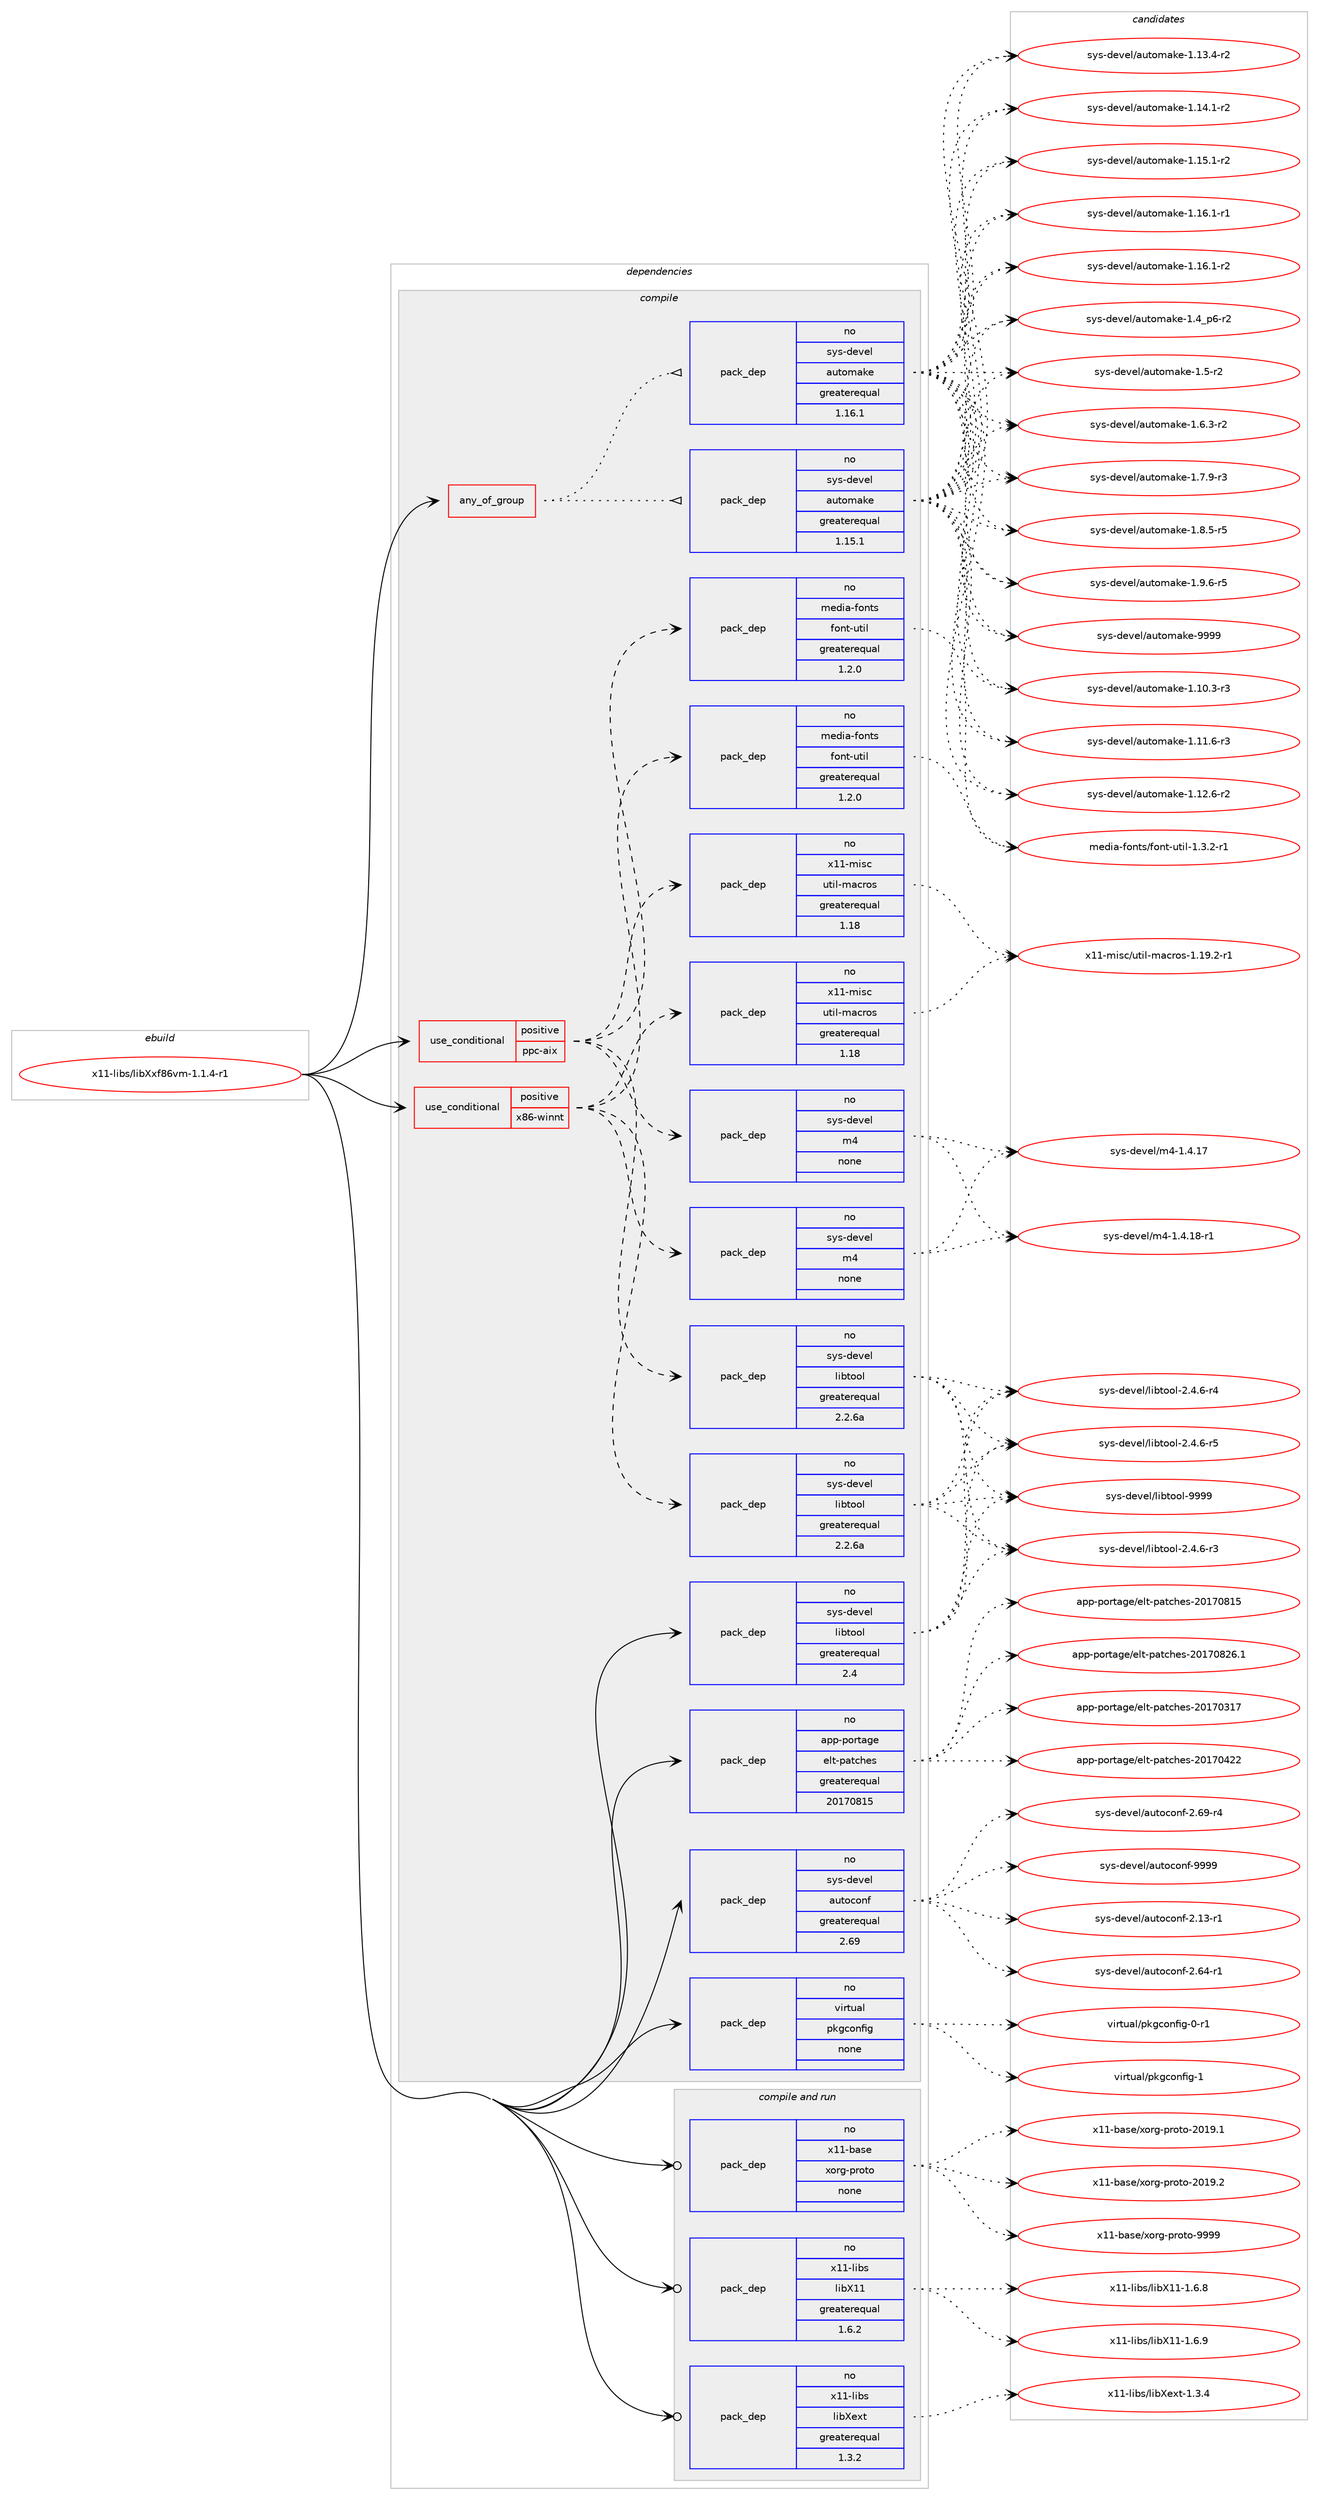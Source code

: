 digraph prolog {

# *************
# Graph options
# *************

newrank=true;
concentrate=true;
compound=true;
graph [rankdir=LR,fontname=Helvetica,fontsize=10,ranksep=1.5];#, ranksep=2.5, nodesep=0.2];
edge  [arrowhead=vee];
node  [fontname=Helvetica,fontsize=10];

# **********
# The ebuild
# **********

subgraph cluster_leftcol {
color=gray;
rank=same;
label=<<i>ebuild</i>>;
id [label="x11-libs/libXxf86vm-1.1.4-r1", color=red, width=4, href="../x11-libs/libXxf86vm-1.1.4-r1.svg"];
}

# ****************
# The dependencies
# ****************

subgraph cluster_midcol {
color=gray;
label=<<i>dependencies</i>>;
subgraph cluster_compile {
fillcolor="#eeeeee";
style=filled;
label=<<i>compile</i>>;
subgraph any15981 {
dependency916568 [label=<<TABLE BORDER="0" CELLBORDER="1" CELLSPACING="0" CELLPADDING="4"><TR><TD CELLPADDING="10">any_of_group</TD></TR></TABLE>>, shape=none, color=red];subgraph pack680591 {
dependency916569 [label=<<TABLE BORDER="0" CELLBORDER="1" CELLSPACING="0" CELLPADDING="4" WIDTH="220"><TR><TD ROWSPAN="6" CELLPADDING="30">pack_dep</TD></TR><TR><TD WIDTH="110">no</TD></TR><TR><TD>sys-devel</TD></TR><TR><TD>automake</TD></TR><TR><TD>greaterequal</TD></TR><TR><TD>1.16.1</TD></TR></TABLE>>, shape=none, color=blue];
}
dependency916568:e -> dependency916569:w [weight=20,style="dotted",arrowhead="oinv"];
subgraph pack680592 {
dependency916570 [label=<<TABLE BORDER="0" CELLBORDER="1" CELLSPACING="0" CELLPADDING="4" WIDTH="220"><TR><TD ROWSPAN="6" CELLPADDING="30">pack_dep</TD></TR><TR><TD WIDTH="110">no</TD></TR><TR><TD>sys-devel</TD></TR><TR><TD>automake</TD></TR><TR><TD>greaterequal</TD></TR><TR><TD>1.15.1</TD></TR></TABLE>>, shape=none, color=blue];
}
dependency916568:e -> dependency916570:w [weight=20,style="dotted",arrowhead="oinv"];
}
id:e -> dependency916568:w [weight=20,style="solid",arrowhead="vee"];
subgraph cond219409 {
dependency916571 [label=<<TABLE BORDER="0" CELLBORDER="1" CELLSPACING="0" CELLPADDING="4"><TR><TD ROWSPAN="3" CELLPADDING="10">use_conditional</TD></TR><TR><TD>positive</TD></TR><TR><TD>ppc-aix</TD></TR></TABLE>>, shape=none, color=red];
subgraph pack680593 {
dependency916572 [label=<<TABLE BORDER="0" CELLBORDER="1" CELLSPACING="0" CELLPADDING="4" WIDTH="220"><TR><TD ROWSPAN="6" CELLPADDING="30">pack_dep</TD></TR><TR><TD WIDTH="110">no</TD></TR><TR><TD>sys-devel</TD></TR><TR><TD>libtool</TD></TR><TR><TD>greaterequal</TD></TR><TR><TD>2.2.6a</TD></TR></TABLE>>, shape=none, color=blue];
}
dependency916571:e -> dependency916572:w [weight=20,style="dashed",arrowhead="vee"];
subgraph pack680594 {
dependency916573 [label=<<TABLE BORDER="0" CELLBORDER="1" CELLSPACING="0" CELLPADDING="4" WIDTH="220"><TR><TD ROWSPAN="6" CELLPADDING="30">pack_dep</TD></TR><TR><TD WIDTH="110">no</TD></TR><TR><TD>sys-devel</TD></TR><TR><TD>m4</TD></TR><TR><TD>none</TD></TR><TR><TD></TD></TR></TABLE>>, shape=none, color=blue];
}
dependency916571:e -> dependency916573:w [weight=20,style="dashed",arrowhead="vee"];
subgraph pack680595 {
dependency916574 [label=<<TABLE BORDER="0" CELLBORDER="1" CELLSPACING="0" CELLPADDING="4" WIDTH="220"><TR><TD ROWSPAN="6" CELLPADDING="30">pack_dep</TD></TR><TR><TD WIDTH="110">no</TD></TR><TR><TD>x11-misc</TD></TR><TR><TD>util-macros</TD></TR><TR><TD>greaterequal</TD></TR><TR><TD>1.18</TD></TR></TABLE>>, shape=none, color=blue];
}
dependency916571:e -> dependency916574:w [weight=20,style="dashed",arrowhead="vee"];
subgraph pack680596 {
dependency916575 [label=<<TABLE BORDER="0" CELLBORDER="1" CELLSPACING="0" CELLPADDING="4" WIDTH="220"><TR><TD ROWSPAN="6" CELLPADDING="30">pack_dep</TD></TR><TR><TD WIDTH="110">no</TD></TR><TR><TD>media-fonts</TD></TR><TR><TD>font-util</TD></TR><TR><TD>greaterequal</TD></TR><TR><TD>1.2.0</TD></TR></TABLE>>, shape=none, color=blue];
}
dependency916571:e -> dependency916575:w [weight=20,style="dashed",arrowhead="vee"];
}
id:e -> dependency916571:w [weight=20,style="solid",arrowhead="vee"];
subgraph cond219410 {
dependency916576 [label=<<TABLE BORDER="0" CELLBORDER="1" CELLSPACING="0" CELLPADDING="4"><TR><TD ROWSPAN="3" CELLPADDING="10">use_conditional</TD></TR><TR><TD>positive</TD></TR><TR><TD>x86-winnt</TD></TR></TABLE>>, shape=none, color=red];
subgraph pack680597 {
dependency916577 [label=<<TABLE BORDER="0" CELLBORDER="1" CELLSPACING="0" CELLPADDING="4" WIDTH="220"><TR><TD ROWSPAN="6" CELLPADDING="30">pack_dep</TD></TR><TR><TD WIDTH="110">no</TD></TR><TR><TD>sys-devel</TD></TR><TR><TD>libtool</TD></TR><TR><TD>greaterequal</TD></TR><TR><TD>2.2.6a</TD></TR></TABLE>>, shape=none, color=blue];
}
dependency916576:e -> dependency916577:w [weight=20,style="dashed",arrowhead="vee"];
subgraph pack680598 {
dependency916578 [label=<<TABLE BORDER="0" CELLBORDER="1" CELLSPACING="0" CELLPADDING="4" WIDTH="220"><TR><TD ROWSPAN="6" CELLPADDING="30">pack_dep</TD></TR><TR><TD WIDTH="110">no</TD></TR><TR><TD>sys-devel</TD></TR><TR><TD>m4</TD></TR><TR><TD>none</TD></TR><TR><TD></TD></TR></TABLE>>, shape=none, color=blue];
}
dependency916576:e -> dependency916578:w [weight=20,style="dashed",arrowhead="vee"];
subgraph pack680599 {
dependency916579 [label=<<TABLE BORDER="0" CELLBORDER="1" CELLSPACING="0" CELLPADDING="4" WIDTH="220"><TR><TD ROWSPAN="6" CELLPADDING="30">pack_dep</TD></TR><TR><TD WIDTH="110">no</TD></TR><TR><TD>x11-misc</TD></TR><TR><TD>util-macros</TD></TR><TR><TD>greaterequal</TD></TR><TR><TD>1.18</TD></TR></TABLE>>, shape=none, color=blue];
}
dependency916576:e -> dependency916579:w [weight=20,style="dashed",arrowhead="vee"];
subgraph pack680600 {
dependency916580 [label=<<TABLE BORDER="0" CELLBORDER="1" CELLSPACING="0" CELLPADDING="4" WIDTH="220"><TR><TD ROWSPAN="6" CELLPADDING="30">pack_dep</TD></TR><TR><TD WIDTH="110">no</TD></TR><TR><TD>media-fonts</TD></TR><TR><TD>font-util</TD></TR><TR><TD>greaterequal</TD></TR><TR><TD>1.2.0</TD></TR></TABLE>>, shape=none, color=blue];
}
dependency916576:e -> dependency916580:w [weight=20,style="dashed",arrowhead="vee"];
}
id:e -> dependency916576:w [weight=20,style="solid",arrowhead="vee"];
subgraph pack680601 {
dependency916581 [label=<<TABLE BORDER="0" CELLBORDER="1" CELLSPACING="0" CELLPADDING="4" WIDTH="220"><TR><TD ROWSPAN="6" CELLPADDING="30">pack_dep</TD></TR><TR><TD WIDTH="110">no</TD></TR><TR><TD>app-portage</TD></TR><TR><TD>elt-patches</TD></TR><TR><TD>greaterequal</TD></TR><TR><TD>20170815</TD></TR></TABLE>>, shape=none, color=blue];
}
id:e -> dependency916581:w [weight=20,style="solid",arrowhead="vee"];
subgraph pack680602 {
dependency916582 [label=<<TABLE BORDER="0" CELLBORDER="1" CELLSPACING="0" CELLPADDING="4" WIDTH="220"><TR><TD ROWSPAN="6" CELLPADDING="30">pack_dep</TD></TR><TR><TD WIDTH="110">no</TD></TR><TR><TD>sys-devel</TD></TR><TR><TD>autoconf</TD></TR><TR><TD>greaterequal</TD></TR><TR><TD>2.69</TD></TR></TABLE>>, shape=none, color=blue];
}
id:e -> dependency916582:w [weight=20,style="solid",arrowhead="vee"];
subgraph pack680603 {
dependency916583 [label=<<TABLE BORDER="0" CELLBORDER="1" CELLSPACING="0" CELLPADDING="4" WIDTH="220"><TR><TD ROWSPAN="6" CELLPADDING="30">pack_dep</TD></TR><TR><TD WIDTH="110">no</TD></TR><TR><TD>sys-devel</TD></TR><TR><TD>libtool</TD></TR><TR><TD>greaterequal</TD></TR><TR><TD>2.4</TD></TR></TABLE>>, shape=none, color=blue];
}
id:e -> dependency916583:w [weight=20,style="solid",arrowhead="vee"];
subgraph pack680604 {
dependency916584 [label=<<TABLE BORDER="0" CELLBORDER="1" CELLSPACING="0" CELLPADDING="4" WIDTH="220"><TR><TD ROWSPAN="6" CELLPADDING="30">pack_dep</TD></TR><TR><TD WIDTH="110">no</TD></TR><TR><TD>virtual</TD></TR><TR><TD>pkgconfig</TD></TR><TR><TD>none</TD></TR><TR><TD></TD></TR></TABLE>>, shape=none, color=blue];
}
id:e -> dependency916584:w [weight=20,style="solid",arrowhead="vee"];
}
subgraph cluster_compileandrun {
fillcolor="#eeeeee";
style=filled;
label=<<i>compile and run</i>>;
subgraph pack680605 {
dependency916585 [label=<<TABLE BORDER="0" CELLBORDER="1" CELLSPACING="0" CELLPADDING="4" WIDTH="220"><TR><TD ROWSPAN="6" CELLPADDING="30">pack_dep</TD></TR><TR><TD WIDTH="110">no</TD></TR><TR><TD>x11-base</TD></TR><TR><TD>xorg-proto</TD></TR><TR><TD>none</TD></TR><TR><TD></TD></TR></TABLE>>, shape=none, color=blue];
}
id:e -> dependency916585:w [weight=20,style="solid",arrowhead="odotvee"];
subgraph pack680606 {
dependency916586 [label=<<TABLE BORDER="0" CELLBORDER="1" CELLSPACING="0" CELLPADDING="4" WIDTH="220"><TR><TD ROWSPAN="6" CELLPADDING="30">pack_dep</TD></TR><TR><TD WIDTH="110">no</TD></TR><TR><TD>x11-libs</TD></TR><TR><TD>libX11</TD></TR><TR><TD>greaterequal</TD></TR><TR><TD>1.6.2</TD></TR></TABLE>>, shape=none, color=blue];
}
id:e -> dependency916586:w [weight=20,style="solid",arrowhead="odotvee"];
subgraph pack680607 {
dependency916587 [label=<<TABLE BORDER="0" CELLBORDER="1" CELLSPACING="0" CELLPADDING="4" WIDTH="220"><TR><TD ROWSPAN="6" CELLPADDING="30">pack_dep</TD></TR><TR><TD WIDTH="110">no</TD></TR><TR><TD>x11-libs</TD></TR><TR><TD>libXext</TD></TR><TR><TD>greaterequal</TD></TR><TR><TD>1.3.2</TD></TR></TABLE>>, shape=none, color=blue];
}
id:e -> dependency916587:w [weight=20,style="solid",arrowhead="odotvee"];
}
subgraph cluster_run {
fillcolor="#eeeeee";
style=filled;
label=<<i>run</i>>;
}
}

# **************
# The candidates
# **************

subgraph cluster_choices {
rank=same;
color=gray;
label=<<i>candidates</i>>;

subgraph choice680591 {
color=black;
nodesep=1;
choice11512111545100101118101108479711711611110997107101454946494846514511451 [label="sys-devel/automake-1.10.3-r3", color=red, width=4,href="../sys-devel/automake-1.10.3-r3.svg"];
choice11512111545100101118101108479711711611110997107101454946494946544511451 [label="sys-devel/automake-1.11.6-r3", color=red, width=4,href="../sys-devel/automake-1.11.6-r3.svg"];
choice11512111545100101118101108479711711611110997107101454946495046544511450 [label="sys-devel/automake-1.12.6-r2", color=red, width=4,href="../sys-devel/automake-1.12.6-r2.svg"];
choice11512111545100101118101108479711711611110997107101454946495146524511450 [label="sys-devel/automake-1.13.4-r2", color=red, width=4,href="../sys-devel/automake-1.13.4-r2.svg"];
choice11512111545100101118101108479711711611110997107101454946495246494511450 [label="sys-devel/automake-1.14.1-r2", color=red, width=4,href="../sys-devel/automake-1.14.1-r2.svg"];
choice11512111545100101118101108479711711611110997107101454946495346494511450 [label="sys-devel/automake-1.15.1-r2", color=red, width=4,href="../sys-devel/automake-1.15.1-r2.svg"];
choice11512111545100101118101108479711711611110997107101454946495446494511449 [label="sys-devel/automake-1.16.1-r1", color=red, width=4,href="../sys-devel/automake-1.16.1-r1.svg"];
choice11512111545100101118101108479711711611110997107101454946495446494511450 [label="sys-devel/automake-1.16.1-r2", color=red, width=4,href="../sys-devel/automake-1.16.1-r2.svg"];
choice115121115451001011181011084797117116111109971071014549465295112544511450 [label="sys-devel/automake-1.4_p6-r2", color=red, width=4,href="../sys-devel/automake-1.4_p6-r2.svg"];
choice11512111545100101118101108479711711611110997107101454946534511450 [label="sys-devel/automake-1.5-r2", color=red, width=4,href="../sys-devel/automake-1.5-r2.svg"];
choice115121115451001011181011084797117116111109971071014549465446514511450 [label="sys-devel/automake-1.6.3-r2", color=red, width=4,href="../sys-devel/automake-1.6.3-r2.svg"];
choice115121115451001011181011084797117116111109971071014549465546574511451 [label="sys-devel/automake-1.7.9-r3", color=red, width=4,href="../sys-devel/automake-1.7.9-r3.svg"];
choice115121115451001011181011084797117116111109971071014549465646534511453 [label="sys-devel/automake-1.8.5-r5", color=red, width=4,href="../sys-devel/automake-1.8.5-r5.svg"];
choice115121115451001011181011084797117116111109971071014549465746544511453 [label="sys-devel/automake-1.9.6-r5", color=red, width=4,href="../sys-devel/automake-1.9.6-r5.svg"];
choice115121115451001011181011084797117116111109971071014557575757 [label="sys-devel/automake-9999", color=red, width=4,href="../sys-devel/automake-9999.svg"];
dependency916569:e -> choice11512111545100101118101108479711711611110997107101454946494846514511451:w [style=dotted,weight="100"];
dependency916569:e -> choice11512111545100101118101108479711711611110997107101454946494946544511451:w [style=dotted,weight="100"];
dependency916569:e -> choice11512111545100101118101108479711711611110997107101454946495046544511450:w [style=dotted,weight="100"];
dependency916569:e -> choice11512111545100101118101108479711711611110997107101454946495146524511450:w [style=dotted,weight="100"];
dependency916569:e -> choice11512111545100101118101108479711711611110997107101454946495246494511450:w [style=dotted,weight="100"];
dependency916569:e -> choice11512111545100101118101108479711711611110997107101454946495346494511450:w [style=dotted,weight="100"];
dependency916569:e -> choice11512111545100101118101108479711711611110997107101454946495446494511449:w [style=dotted,weight="100"];
dependency916569:e -> choice11512111545100101118101108479711711611110997107101454946495446494511450:w [style=dotted,weight="100"];
dependency916569:e -> choice115121115451001011181011084797117116111109971071014549465295112544511450:w [style=dotted,weight="100"];
dependency916569:e -> choice11512111545100101118101108479711711611110997107101454946534511450:w [style=dotted,weight="100"];
dependency916569:e -> choice115121115451001011181011084797117116111109971071014549465446514511450:w [style=dotted,weight="100"];
dependency916569:e -> choice115121115451001011181011084797117116111109971071014549465546574511451:w [style=dotted,weight="100"];
dependency916569:e -> choice115121115451001011181011084797117116111109971071014549465646534511453:w [style=dotted,weight="100"];
dependency916569:e -> choice115121115451001011181011084797117116111109971071014549465746544511453:w [style=dotted,weight="100"];
dependency916569:e -> choice115121115451001011181011084797117116111109971071014557575757:w [style=dotted,weight="100"];
}
subgraph choice680592 {
color=black;
nodesep=1;
choice11512111545100101118101108479711711611110997107101454946494846514511451 [label="sys-devel/automake-1.10.3-r3", color=red, width=4,href="../sys-devel/automake-1.10.3-r3.svg"];
choice11512111545100101118101108479711711611110997107101454946494946544511451 [label="sys-devel/automake-1.11.6-r3", color=red, width=4,href="../sys-devel/automake-1.11.6-r3.svg"];
choice11512111545100101118101108479711711611110997107101454946495046544511450 [label="sys-devel/automake-1.12.6-r2", color=red, width=4,href="../sys-devel/automake-1.12.6-r2.svg"];
choice11512111545100101118101108479711711611110997107101454946495146524511450 [label="sys-devel/automake-1.13.4-r2", color=red, width=4,href="../sys-devel/automake-1.13.4-r2.svg"];
choice11512111545100101118101108479711711611110997107101454946495246494511450 [label="sys-devel/automake-1.14.1-r2", color=red, width=4,href="../sys-devel/automake-1.14.1-r2.svg"];
choice11512111545100101118101108479711711611110997107101454946495346494511450 [label="sys-devel/automake-1.15.1-r2", color=red, width=4,href="../sys-devel/automake-1.15.1-r2.svg"];
choice11512111545100101118101108479711711611110997107101454946495446494511449 [label="sys-devel/automake-1.16.1-r1", color=red, width=4,href="../sys-devel/automake-1.16.1-r1.svg"];
choice11512111545100101118101108479711711611110997107101454946495446494511450 [label="sys-devel/automake-1.16.1-r2", color=red, width=4,href="../sys-devel/automake-1.16.1-r2.svg"];
choice115121115451001011181011084797117116111109971071014549465295112544511450 [label="sys-devel/automake-1.4_p6-r2", color=red, width=4,href="../sys-devel/automake-1.4_p6-r2.svg"];
choice11512111545100101118101108479711711611110997107101454946534511450 [label="sys-devel/automake-1.5-r2", color=red, width=4,href="../sys-devel/automake-1.5-r2.svg"];
choice115121115451001011181011084797117116111109971071014549465446514511450 [label="sys-devel/automake-1.6.3-r2", color=red, width=4,href="../sys-devel/automake-1.6.3-r2.svg"];
choice115121115451001011181011084797117116111109971071014549465546574511451 [label="sys-devel/automake-1.7.9-r3", color=red, width=4,href="../sys-devel/automake-1.7.9-r3.svg"];
choice115121115451001011181011084797117116111109971071014549465646534511453 [label="sys-devel/automake-1.8.5-r5", color=red, width=4,href="../sys-devel/automake-1.8.5-r5.svg"];
choice115121115451001011181011084797117116111109971071014549465746544511453 [label="sys-devel/automake-1.9.6-r5", color=red, width=4,href="../sys-devel/automake-1.9.6-r5.svg"];
choice115121115451001011181011084797117116111109971071014557575757 [label="sys-devel/automake-9999", color=red, width=4,href="../sys-devel/automake-9999.svg"];
dependency916570:e -> choice11512111545100101118101108479711711611110997107101454946494846514511451:w [style=dotted,weight="100"];
dependency916570:e -> choice11512111545100101118101108479711711611110997107101454946494946544511451:w [style=dotted,weight="100"];
dependency916570:e -> choice11512111545100101118101108479711711611110997107101454946495046544511450:w [style=dotted,weight="100"];
dependency916570:e -> choice11512111545100101118101108479711711611110997107101454946495146524511450:w [style=dotted,weight="100"];
dependency916570:e -> choice11512111545100101118101108479711711611110997107101454946495246494511450:w [style=dotted,weight="100"];
dependency916570:e -> choice11512111545100101118101108479711711611110997107101454946495346494511450:w [style=dotted,weight="100"];
dependency916570:e -> choice11512111545100101118101108479711711611110997107101454946495446494511449:w [style=dotted,weight="100"];
dependency916570:e -> choice11512111545100101118101108479711711611110997107101454946495446494511450:w [style=dotted,weight="100"];
dependency916570:e -> choice115121115451001011181011084797117116111109971071014549465295112544511450:w [style=dotted,weight="100"];
dependency916570:e -> choice11512111545100101118101108479711711611110997107101454946534511450:w [style=dotted,weight="100"];
dependency916570:e -> choice115121115451001011181011084797117116111109971071014549465446514511450:w [style=dotted,weight="100"];
dependency916570:e -> choice115121115451001011181011084797117116111109971071014549465546574511451:w [style=dotted,weight="100"];
dependency916570:e -> choice115121115451001011181011084797117116111109971071014549465646534511453:w [style=dotted,weight="100"];
dependency916570:e -> choice115121115451001011181011084797117116111109971071014549465746544511453:w [style=dotted,weight="100"];
dependency916570:e -> choice115121115451001011181011084797117116111109971071014557575757:w [style=dotted,weight="100"];
}
subgraph choice680593 {
color=black;
nodesep=1;
choice1151211154510010111810110847108105981161111111084550465246544511451 [label="sys-devel/libtool-2.4.6-r3", color=red, width=4,href="../sys-devel/libtool-2.4.6-r3.svg"];
choice1151211154510010111810110847108105981161111111084550465246544511452 [label="sys-devel/libtool-2.4.6-r4", color=red, width=4,href="../sys-devel/libtool-2.4.6-r4.svg"];
choice1151211154510010111810110847108105981161111111084550465246544511453 [label="sys-devel/libtool-2.4.6-r5", color=red, width=4,href="../sys-devel/libtool-2.4.6-r5.svg"];
choice1151211154510010111810110847108105981161111111084557575757 [label="sys-devel/libtool-9999", color=red, width=4,href="../sys-devel/libtool-9999.svg"];
dependency916572:e -> choice1151211154510010111810110847108105981161111111084550465246544511451:w [style=dotted,weight="100"];
dependency916572:e -> choice1151211154510010111810110847108105981161111111084550465246544511452:w [style=dotted,weight="100"];
dependency916572:e -> choice1151211154510010111810110847108105981161111111084550465246544511453:w [style=dotted,weight="100"];
dependency916572:e -> choice1151211154510010111810110847108105981161111111084557575757:w [style=dotted,weight="100"];
}
subgraph choice680594 {
color=black;
nodesep=1;
choice11512111545100101118101108471095245494652464955 [label="sys-devel/m4-1.4.17", color=red, width=4,href="../sys-devel/m4-1.4.17.svg"];
choice115121115451001011181011084710952454946524649564511449 [label="sys-devel/m4-1.4.18-r1", color=red, width=4,href="../sys-devel/m4-1.4.18-r1.svg"];
dependency916573:e -> choice11512111545100101118101108471095245494652464955:w [style=dotted,weight="100"];
dependency916573:e -> choice115121115451001011181011084710952454946524649564511449:w [style=dotted,weight="100"];
}
subgraph choice680595 {
color=black;
nodesep=1;
choice1204949451091051159947117116105108451099799114111115454946495746504511449 [label="x11-misc/util-macros-1.19.2-r1", color=red, width=4,href="../x11-misc/util-macros-1.19.2-r1.svg"];
dependency916574:e -> choice1204949451091051159947117116105108451099799114111115454946495746504511449:w [style=dotted,weight="100"];
}
subgraph choice680596 {
color=black;
nodesep=1;
choice109101100105974510211111011611547102111110116451171161051084549465146504511449 [label="media-fonts/font-util-1.3.2-r1", color=red, width=4,href="../media-fonts/font-util-1.3.2-r1.svg"];
dependency916575:e -> choice109101100105974510211111011611547102111110116451171161051084549465146504511449:w [style=dotted,weight="100"];
}
subgraph choice680597 {
color=black;
nodesep=1;
choice1151211154510010111810110847108105981161111111084550465246544511451 [label="sys-devel/libtool-2.4.6-r3", color=red, width=4,href="../sys-devel/libtool-2.4.6-r3.svg"];
choice1151211154510010111810110847108105981161111111084550465246544511452 [label="sys-devel/libtool-2.4.6-r4", color=red, width=4,href="../sys-devel/libtool-2.4.6-r4.svg"];
choice1151211154510010111810110847108105981161111111084550465246544511453 [label="sys-devel/libtool-2.4.6-r5", color=red, width=4,href="../sys-devel/libtool-2.4.6-r5.svg"];
choice1151211154510010111810110847108105981161111111084557575757 [label="sys-devel/libtool-9999", color=red, width=4,href="../sys-devel/libtool-9999.svg"];
dependency916577:e -> choice1151211154510010111810110847108105981161111111084550465246544511451:w [style=dotted,weight="100"];
dependency916577:e -> choice1151211154510010111810110847108105981161111111084550465246544511452:w [style=dotted,weight="100"];
dependency916577:e -> choice1151211154510010111810110847108105981161111111084550465246544511453:w [style=dotted,weight="100"];
dependency916577:e -> choice1151211154510010111810110847108105981161111111084557575757:w [style=dotted,weight="100"];
}
subgraph choice680598 {
color=black;
nodesep=1;
choice11512111545100101118101108471095245494652464955 [label="sys-devel/m4-1.4.17", color=red, width=4,href="../sys-devel/m4-1.4.17.svg"];
choice115121115451001011181011084710952454946524649564511449 [label="sys-devel/m4-1.4.18-r1", color=red, width=4,href="../sys-devel/m4-1.4.18-r1.svg"];
dependency916578:e -> choice11512111545100101118101108471095245494652464955:w [style=dotted,weight="100"];
dependency916578:e -> choice115121115451001011181011084710952454946524649564511449:w [style=dotted,weight="100"];
}
subgraph choice680599 {
color=black;
nodesep=1;
choice1204949451091051159947117116105108451099799114111115454946495746504511449 [label="x11-misc/util-macros-1.19.2-r1", color=red, width=4,href="../x11-misc/util-macros-1.19.2-r1.svg"];
dependency916579:e -> choice1204949451091051159947117116105108451099799114111115454946495746504511449:w [style=dotted,weight="100"];
}
subgraph choice680600 {
color=black;
nodesep=1;
choice109101100105974510211111011611547102111110116451171161051084549465146504511449 [label="media-fonts/font-util-1.3.2-r1", color=red, width=4,href="../media-fonts/font-util-1.3.2-r1.svg"];
dependency916580:e -> choice109101100105974510211111011611547102111110116451171161051084549465146504511449:w [style=dotted,weight="100"];
}
subgraph choice680601 {
color=black;
nodesep=1;
choice97112112451121111141169710310147101108116451129711699104101115455048495548514955 [label="app-portage/elt-patches-20170317", color=red, width=4,href="../app-portage/elt-patches-20170317.svg"];
choice97112112451121111141169710310147101108116451129711699104101115455048495548525050 [label="app-portage/elt-patches-20170422", color=red, width=4,href="../app-portage/elt-patches-20170422.svg"];
choice97112112451121111141169710310147101108116451129711699104101115455048495548564953 [label="app-portage/elt-patches-20170815", color=red, width=4,href="../app-portage/elt-patches-20170815.svg"];
choice971121124511211111411697103101471011081164511297116991041011154550484955485650544649 [label="app-portage/elt-patches-20170826.1", color=red, width=4,href="../app-portage/elt-patches-20170826.1.svg"];
dependency916581:e -> choice97112112451121111141169710310147101108116451129711699104101115455048495548514955:w [style=dotted,weight="100"];
dependency916581:e -> choice97112112451121111141169710310147101108116451129711699104101115455048495548525050:w [style=dotted,weight="100"];
dependency916581:e -> choice97112112451121111141169710310147101108116451129711699104101115455048495548564953:w [style=dotted,weight="100"];
dependency916581:e -> choice971121124511211111411697103101471011081164511297116991041011154550484955485650544649:w [style=dotted,weight="100"];
}
subgraph choice680602 {
color=black;
nodesep=1;
choice1151211154510010111810110847971171161119911111010245504649514511449 [label="sys-devel/autoconf-2.13-r1", color=red, width=4,href="../sys-devel/autoconf-2.13-r1.svg"];
choice1151211154510010111810110847971171161119911111010245504654524511449 [label="sys-devel/autoconf-2.64-r1", color=red, width=4,href="../sys-devel/autoconf-2.64-r1.svg"];
choice1151211154510010111810110847971171161119911111010245504654574511452 [label="sys-devel/autoconf-2.69-r4", color=red, width=4,href="../sys-devel/autoconf-2.69-r4.svg"];
choice115121115451001011181011084797117116111991111101024557575757 [label="sys-devel/autoconf-9999", color=red, width=4,href="../sys-devel/autoconf-9999.svg"];
dependency916582:e -> choice1151211154510010111810110847971171161119911111010245504649514511449:w [style=dotted,weight="100"];
dependency916582:e -> choice1151211154510010111810110847971171161119911111010245504654524511449:w [style=dotted,weight="100"];
dependency916582:e -> choice1151211154510010111810110847971171161119911111010245504654574511452:w [style=dotted,weight="100"];
dependency916582:e -> choice115121115451001011181011084797117116111991111101024557575757:w [style=dotted,weight="100"];
}
subgraph choice680603 {
color=black;
nodesep=1;
choice1151211154510010111810110847108105981161111111084550465246544511451 [label="sys-devel/libtool-2.4.6-r3", color=red, width=4,href="../sys-devel/libtool-2.4.6-r3.svg"];
choice1151211154510010111810110847108105981161111111084550465246544511452 [label="sys-devel/libtool-2.4.6-r4", color=red, width=4,href="../sys-devel/libtool-2.4.6-r4.svg"];
choice1151211154510010111810110847108105981161111111084550465246544511453 [label="sys-devel/libtool-2.4.6-r5", color=red, width=4,href="../sys-devel/libtool-2.4.6-r5.svg"];
choice1151211154510010111810110847108105981161111111084557575757 [label="sys-devel/libtool-9999", color=red, width=4,href="../sys-devel/libtool-9999.svg"];
dependency916583:e -> choice1151211154510010111810110847108105981161111111084550465246544511451:w [style=dotted,weight="100"];
dependency916583:e -> choice1151211154510010111810110847108105981161111111084550465246544511452:w [style=dotted,weight="100"];
dependency916583:e -> choice1151211154510010111810110847108105981161111111084550465246544511453:w [style=dotted,weight="100"];
dependency916583:e -> choice1151211154510010111810110847108105981161111111084557575757:w [style=dotted,weight="100"];
}
subgraph choice680604 {
color=black;
nodesep=1;
choice11810511411611797108471121071039911111010210510345484511449 [label="virtual/pkgconfig-0-r1", color=red, width=4,href="../virtual/pkgconfig-0-r1.svg"];
choice1181051141161179710847112107103991111101021051034549 [label="virtual/pkgconfig-1", color=red, width=4,href="../virtual/pkgconfig-1.svg"];
dependency916584:e -> choice11810511411611797108471121071039911111010210510345484511449:w [style=dotted,weight="100"];
dependency916584:e -> choice1181051141161179710847112107103991111101021051034549:w [style=dotted,weight="100"];
}
subgraph choice680605 {
color=black;
nodesep=1;
choice1204949459897115101471201111141034511211411111611145504849574649 [label="x11-base/xorg-proto-2019.1", color=red, width=4,href="../x11-base/xorg-proto-2019.1.svg"];
choice1204949459897115101471201111141034511211411111611145504849574650 [label="x11-base/xorg-proto-2019.2", color=red, width=4,href="../x11-base/xorg-proto-2019.2.svg"];
choice120494945989711510147120111114103451121141111161114557575757 [label="x11-base/xorg-proto-9999", color=red, width=4,href="../x11-base/xorg-proto-9999.svg"];
dependency916585:e -> choice1204949459897115101471201111141034511211411111611145504849574649:w [style=dotted,weight="100"];
dependency916585:e -> choice1204949459897115101471201111141034511211411111611145504849574650:w [style=dotted,weight="100"];
dependency916585:e -> choice120494945989711510147120111114103451121141111161114557575757:w [style=dotted,weight="100"];
}
subgraph choice680606 {
color=black;
nodesep=1;
choice120494945108105981154710810598884949454946544656 [label="x11-libs/libX11-1.6.8", color=red, width=4,href="../x11-libs/libX11-1.6.8.svg"];
choice120494945108105981154710810598884949454946544657 [label="x11-libs/libX11-1.6.9", color=red, width=4,href="../x11-libs/libX11-1.6.9.svg"];
dependency916586:e -> choice120494945108105981154710810598884949454946544656:w [style=dotted,weight="100"];
dependency916586:e -> choice120494945108105981154710810598884949454946544657:w [style=dotted,weight="100"];
}
subgraph choice680607 {
color=black;
nodesep=1;
choice12049494510810598115471081059888101120116454946514652 [label="x11-libs/libXext-1.3.4", color=red, width=4,href="../x11-libs/libXext-1.3.4.svg"];
dependency916587:e -> choice12049494510810598115471081059888101120116454946514652:w [style=dotted,weight="100"];
}
}

}

